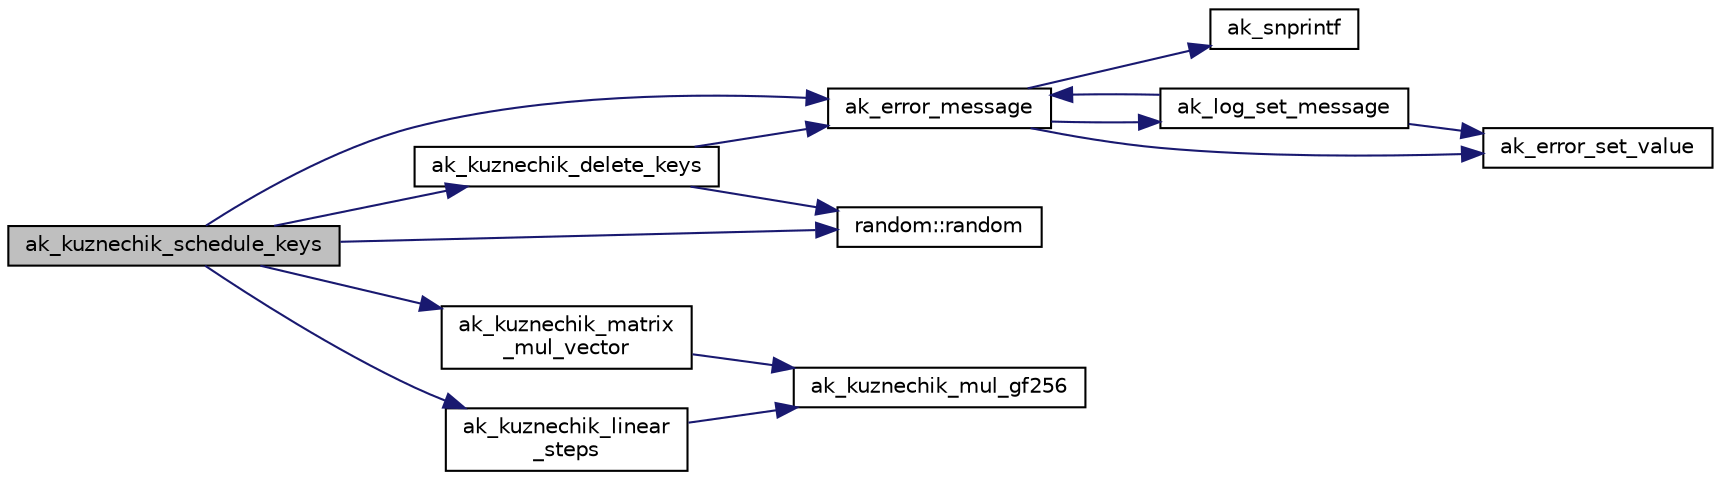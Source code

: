 digraph "ak_kuznechik_schedule_keys"
{
  edge [fontname="Helvetica",fontsize="10",labelfontname="Helvetica",labelfontsize="10"];
  node [fontname="Helvetica",fontsize="10",shape=record];
  rankdir="LR";
  Node1 [label="ak_kuznechik_schedule_keys",height=0.2,width=0.4,color="black", fillcolor="grey75", style="filled", fontcolor="black"];
  Node1 -> Node2 [color="midnightblue",fontsize="10",style="solid",fontname="Helvetica"];
  Node2 [label="ak_error_message",height=0.2,width=0.4,color="black", fillcolor="white", style="filled",URL="$ak__log_8c.html#a80a4822cbd184b3cbcc43096126eb52b",tooltip="Вывод сообщений о возникшей в процессе выполнения ошибке. "];
  Node2 -> Node3 [color="midnightblue",fontsize="10",style="solid",fontname="Helvetica"];
  Node3 [label="ak_snprintf",height=0.2,width=0.4,color="black", fillcolor="white", style="filled",URL="$ak__log_8c.html#a129225cc1640b6773cf0a7d629f0dca6",tooltip="Обобщенная реализация функции snprintf для различных компиляторов. "];
  Node2 -> Node4 [color="midnightblue",fontsize="10",style="solid",fontname="Helvetica"];
  Node4 [label="ak_log_set_message",height=0.2,width=0.4,color="black", fillcolor="white", style="filled",URL="$ak__log_8c.html#a25eff854c3f398d72791d04662d0978a",tooltip="Прямой вывод сообщения аудита. "];
  Node4 -> Node5 [color="midnightblue",fontsize="10",style="solid",fontname="Helvetica"];
  Node5 [label="ak_error_set_value",height=0.2,width=0.4,color="black", fillcolor="white", style="filled",URL="$ak__log_8c.html#a700e68d9e88d81489869ba269af25c7b",tooltip="Функция устанавливает значение переменной, хранящей ошибку выполнения программы. "];
  Node4 -> Node2 [color="midnightblue",fontsize="10",style="solid",fontname="Helvetica"];
  Node2 -> Node5 [color="midnightblue",fontsize="10",style="solid",fontname="Helvetica"];
  Node1 -> Node6 [color="midnightblue",fontsize="10",style="solid",fontname="Helvetica"];
  Node6 [label="ak_kuznechik_delete_keys",height=0.2,width=0.4,color="black", fillcolor="white", style="filled",URL="$ak__kuznechik_8c.html#a20309302f69d8b97af22b33449702863",tooltip="Функция освобождает память, занимаемую развернутыми ключами алгоритма Кузнечик. "];
  Node6 -> Node2 [color="midnightblue",fontsize="10",style="solid",fontname="Helvetica"];
  Node6 -> Node7 [color="midnightblue",fontsize="10",style="solid",fontname="Helvetica"];
  Node7 [label="random::random",height=0.2,width=0.4,color="black", fillcolor="white", style="filled",URL="$structrandom.html#a34c4359c2f54cc37cdf9ad5acecf115f",tooltip="указатель на функцию выработки последователности псевдо-случайных байт "];
  Node1 -> Node7 [color="midnightblue",fontsize="10",style="solid",fontname="Helvetica"];
  Node1 -> Node8 [color="midnightblue",fontsize="10",style="solid",fontname="Helvetica"];
  Node8 [label="ak_kuznechik_matrix\l_mul_vector",height=0.2,width=0.4,color="black", fillcolor="white", style="filled",URL="$ak__kuznechik_8c.html#a2106328fe7cb27400789dbcc3c851f08",tooltip="Функция умножает вектор w на матрицу D, результат помещается в вектор x. "];
  Node8 -> Node9 [color="midnightblue",fontsize="10",style="solid",fontname="Helvetica"];
  Node9 [label="ak_kuznechik_mul_gf256",height=0.2,width=0.4,color="black", fillcolor="white", style="filled",URL="$ak__kuznechik_8c.html#a6adc0af5153bf0761ddc7b4e3476be62",tooltip="Функция умножает два элемента конечного поля , определенного согласно ГОСТ Р 34.12-2015. "];
  Node1 -> Node10 [color="midnightblue",fontsize="10",style="solid",fontname="Helvetica"];
  Node10 [label="ak_kuznechik_linear\l_steps",height=0.2,width=0.4,color="black", fillcolor="white", style="filled",URL="$ak__kuznechik_8c.html#a6848170fbe24a284ceeb0b9c1f4f5261",tooltip="Функция реализует линейное преобразование L согласно ГОСТ Р 34.12-2015 (шестнадцать тактов работы лин..."];
  Node10 -> Node9 [color="midnightblue",fontsize="10",style="solid",fontname="Helvetica"];
}
